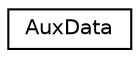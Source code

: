 digraph "Graphical Class Hierarchy"
{
  edge [fontname="Helvetica",fontsize="10",labelfontname="Helvetica",labelfontsize="10"];
  node [fontname="Helvetica",fontsize="10",shape=record];
  rankdir="LR";
  Node1 [label="AuxData",height=0.2,width=0.4,color="black", fillcolor="white", style="filled",URL="$structAuxData.html"];
}
